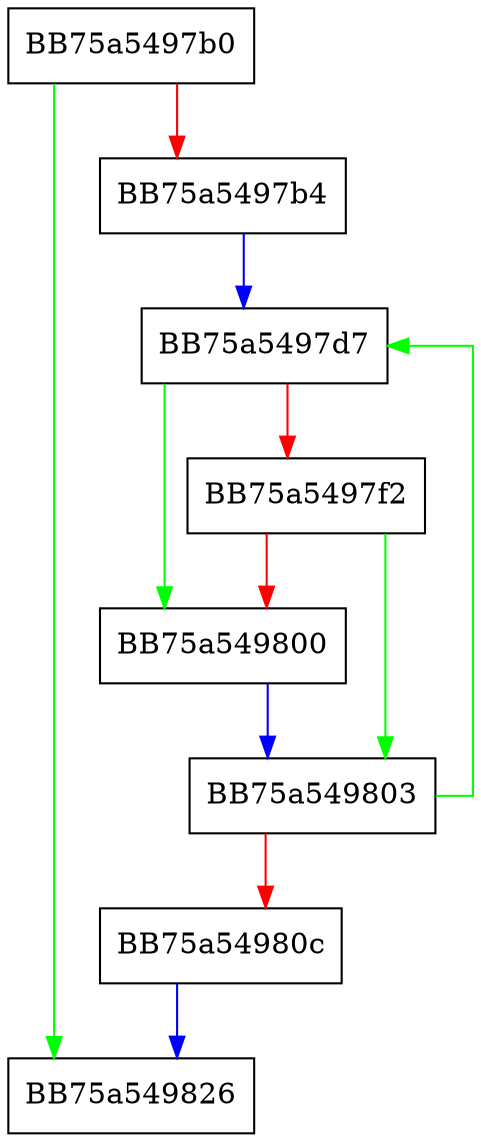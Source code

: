 digraph updateRangeAffinityStr {
  node [shape="box"];
  graph [splines=ortho];
  BB75a5497b0 -> BB75a549826 [color="green"];
  BB75a5497b0 -> BB75a5497b4 [color="red"];
  BB75a5497b4 -> BB75a5497d7 [color="blue"];
  BB75a5497d7 -> BB75a549800 [color="green"];
  BB75a5497d7 -> BB75a5497f2 [color="red"];
  BB75a5497f2 -> BB75a549803 [color="green"];
  BB75a5497f2 -> BB75a549800 [color="red"];
  BB75a549800 -> BB75a549803 [color="blue"];
  BB75a549803 -> BB75a5497d7 [color="green"];
  BB75a549803 -> BB75a54980c [color="red"];
  BB75a54980c -> BB75a549826 [color="blue"];
}
